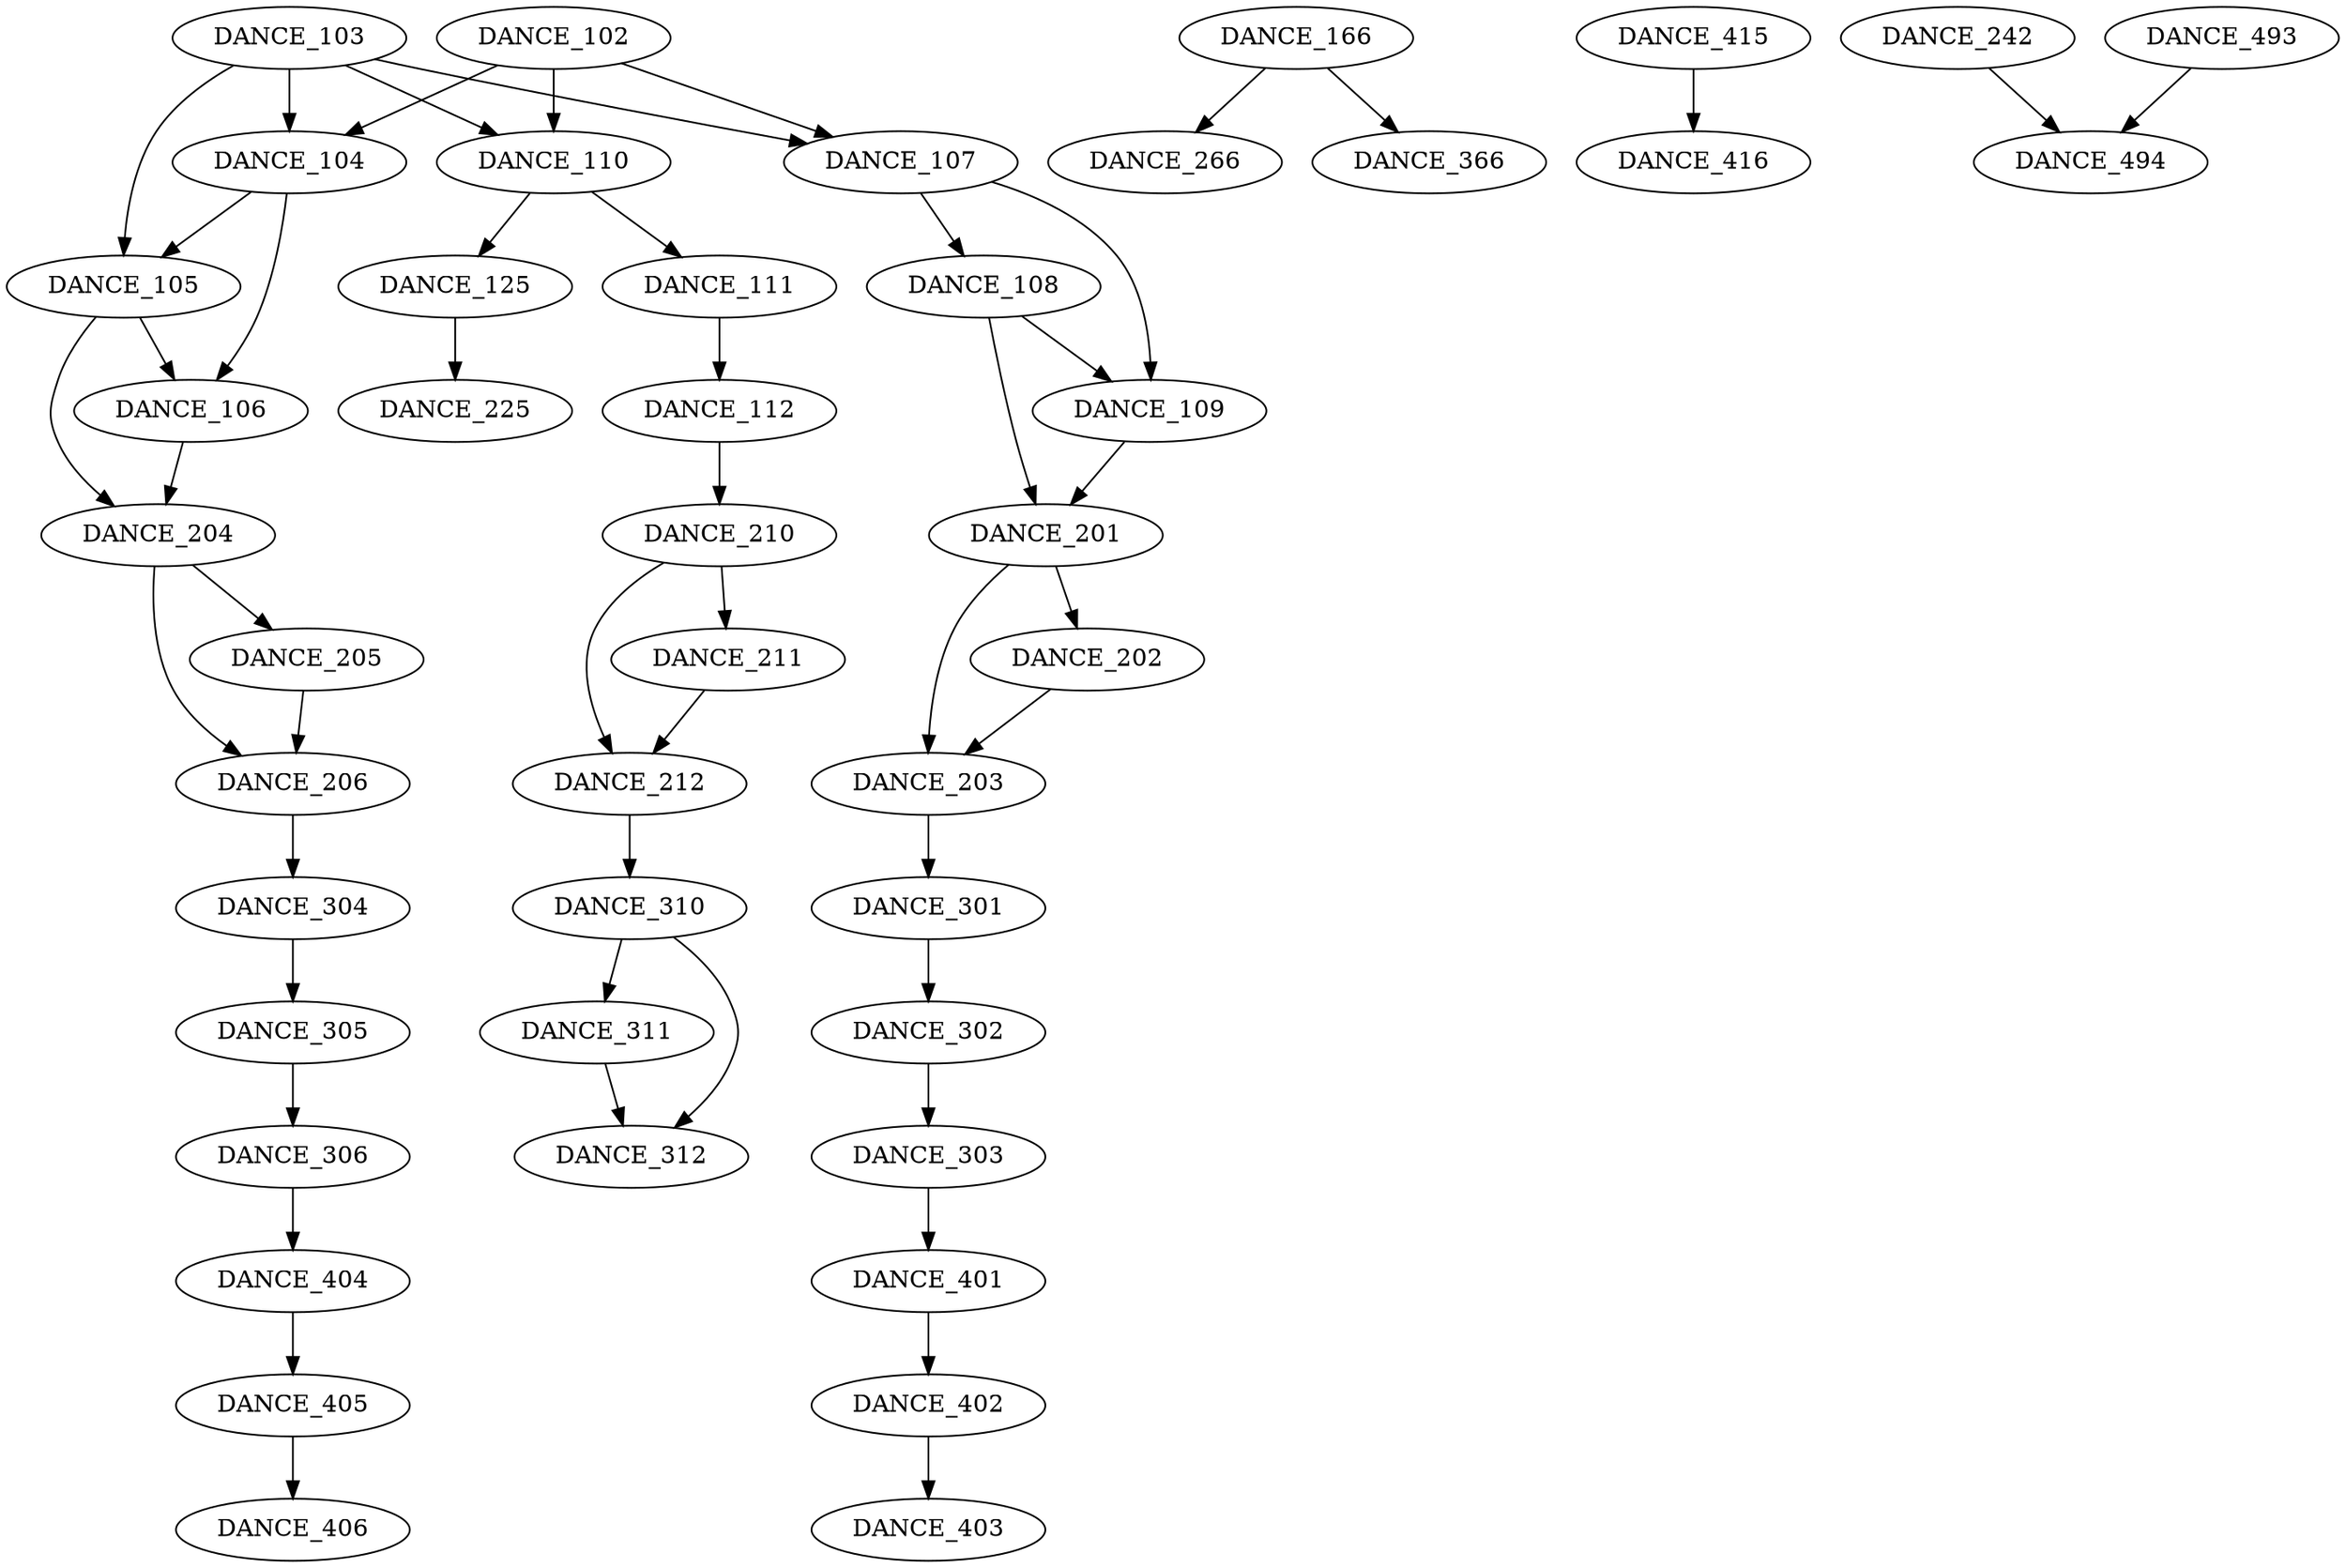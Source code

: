 digraph G {
    edge [color=black];
    DANCE_102 -> DANCE_104;
    DANCE_103 -> DANCE_104;
    edge [color=black];
    DANCE_103 -> DANCE_105;
    DANCE_104 -> DANCE_105;
    edge [color=black];
    DANCE_104 -> DANCE_106;
    DANCE_105 -> DANCE_106;
    edge [color=black];
    DANCE_102 -> DANCE_107;
    DANCE_103 -> DANCE_107;
    edge [color=black];
    DANCE_107 -> DANCE_108;
    edge [color=black];
    DANCE_107 -> DANCE_109;
    DANCE_108 -> DANCE_109;
    edge [color=black];
    DANCE_102 -> DANCE_110;
    DANCE_103 -> DANCE_110;
    edge [color=black];
    DANCE_110 -> DANCE_111;
    edge [color=black];
    DANCE_111 -> DANCE_112;
    edge [color=black];
    DANCE_110 -> DANCE_125;
    edge [color=black];
    DANCE_108 -> DANCE_201;
    DANCE_109 -> DANCE_201;
    edge [color=black];
    DANCE_201 -> DANCE_202;
    edge [color=black];
    DANCE_201 -> DANCE_203;
    DANCE_202 -> DANCE_203;
    edge [color=black];
    DANCE_105 -> DANCE_204;
    DANCE_106 -> DANCE_204;
    edge [color=black];
    DANCE_204 -> DANCE_205;
    edge [color=black];
    DANCE_204 -> DANCE_206;
    DANCE_205 -> DANCE_206;
    edge [color=black];
    DANCE_112 -> DANCE_210;
    edge [color=black];
    DANCE_210 -> DANCE_211;
    edge [color=black];
    DANCE_210 -> DANCE_212;
    DANCE_211 -> DANCE_212;
    edge [color=black];
    DANCE_125 -> DANCE_225;
    edge [color=black];
    DANCE_166 -> DANCE_266;
    edge [color=black];
    DANCE_203 -> DANCE_301;
    edge [color=black];
    DANCE_301 -> DANCE_302;
    edge [color=black];
    DANCE_302 -> DANCE_303;
    edge [color=black];
    DANCE_206 -> DANCE_304;
    edge [color=black];
    DANCE_304 -> DANCE_305;
    edge [color=black];
    DANCE_305 -> DANCE_306;
    edge [color=black];
    DANCE_212 -> DANCE_310;
    edge [color=black];
    DANCE_310 -> DANCE_311;
    edge [color=black];
    DANCE_310 -> DANCE_312;
    DANCE_311 -> DANCE_312;
    edge [color=black];
    DANCE_166 -> DANCE_366;
    edge [color=black];
    DANCE_303 -> DANCE_401;
    edge [color=black];
    DANCE_401 -> DANCE_402;
    edge [color=black];
    DANCE_402 -> DANCE_403;
    edge [color=black];
    DANCE_306 -> DANCE_404;
    edge [color=black];
    DANCE_404 -> DANCE_405;
    edge [color=black];
    DANCE_405 -> DANCE_406;
    edge [color=black];
    DANCE_415 -> DANCE_416;
    edge [color=black];
    DANCE_242 -> DANCE_494;
    DANCE_493 -> DANCE_494;
}
